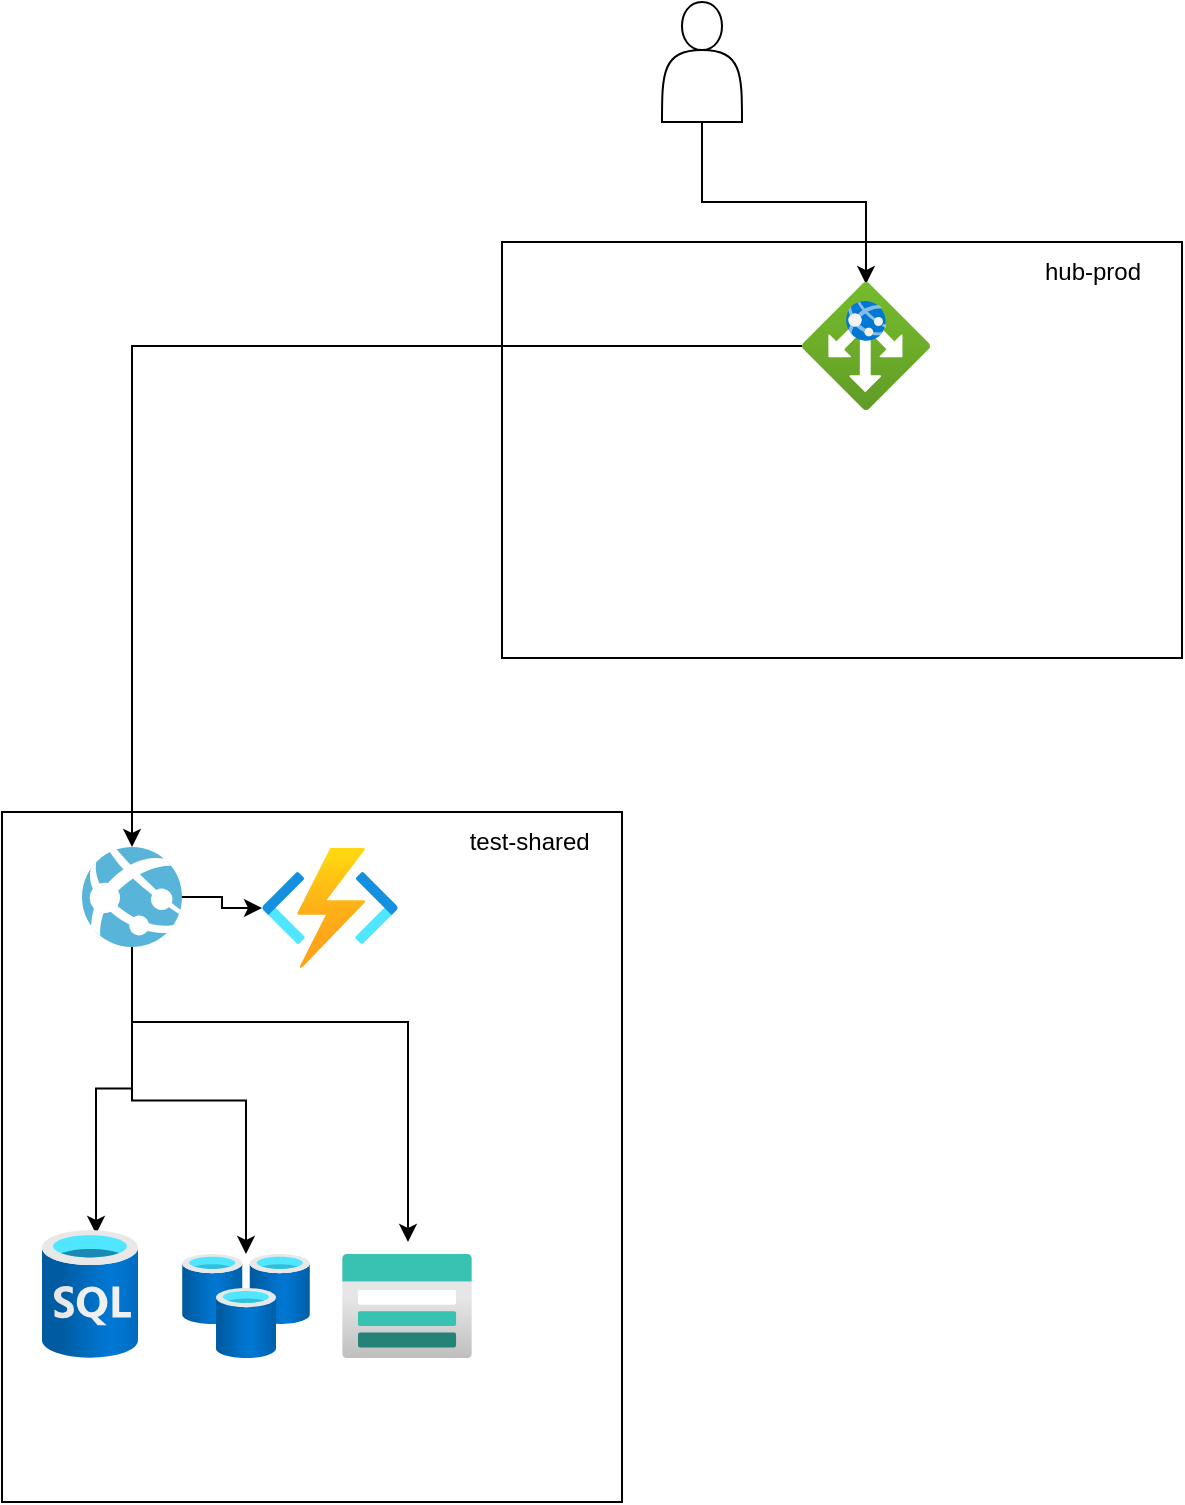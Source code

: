 <mxfile version="20.6.0" type="github">
  <diagram id="S8AzjeqguJFW2h-BftXc" name="Page-1">
    <mxGraphModel dx="2677" dy="1146" grid="1" gridSize="10" guides="1" tooltips="1" connect="1" arrows="1" fold="1" page="1" pageScale="1" pageWidth="827" pageHeight="1169" math="0" shadow="0">
      <root>
        <mxCell id="0" />
        <mxCell id="1" parent="0" />
        <mxCell id="3WhOSS8AG-0h2Nhfrbms-7" value="&lt;div style=&quot;line-height: 120%;&quot;&gt;&lt;br&gt;&lt;/div&gt;" style="rounded=0;whiteSpace=wrap;html=1;align=right;" vertex="1" parent="1">
          <mxGeometry x="30" y="555" width="310" height="345" as="geometry" />
        </mxCell>
        <mxCell id="3WhOSS8AG-0h2Nhfrbms-5" value="" style="rounded=0;whiteSpace=wrap;html=1;" vertex="1" parent="1">
          <mxGeometry x="280" y="270" width="340" height="208" as="geometry" />
        </mxCell>
        <mxCell id="3WhOSS8AG-0h2Nhfrbms-3" style="edgeStyle=orthogonalEdgeStyle;rounded=0;orthogonalLoop=1;jettySize=auto;html=1;exitX=0.5;exitY=1;exitDx=0;exitDy=0;entryX=0.5;entryY=0.016;entryDx=0;entryDy=0;entryPerimeter=0;" edge="1" parent="1" source="3WhOSS8AG-0h2Nhfrbms-1" target="3WhOSS8AG-0h2Nhfrbms-2">
          <mxGeometry relative="1" as="geometry" />
        </mxCell>
        <mxCell id="3WhOSS8AG-0h2Nhfrbms-1" value="" style="shape=actor;whiteSpace=wrap;html=1;" vertex="1" parent="1">
          <mxGeometry x="360" y="150" width="40" height="60" as="geometry" />
        </mxCell>
        <mxCell id="3WhOSS8AG-0h2Nhfrbms-20" style="edgeStyle=orthogonalEdgeStyle;rounded=0;orthogonalLoop=1;jettySize=auto;html=1;" edge="1" parent="1" source="3WhOSS8AG-0h2Nhfrbms-2" target="3WhOSS8AG-0h2Nhfrbms-13">
          <mxGeometry relative="1" as="geometry" />
        </mxCell>
        <mxCell id="3WhOSS8AG-0h2Nhfrbms-2" value="" style="aspect=fixed;html=1;points=[];align=center;image;fontSize=12;image=img/lib/azure2/networking/Application_Gateways.svg;" vertex="1" parent="1">
          <mxGeometry x="430" y="290" width="64" height="64" as="geometry" />
        </mxCell>
        <mxCell id="3WhOSS8AG-0h2Nhfrbms-21" value="" style="edgeStyle=orthogonalEdgeStyle;rounded=0;orthogonalLoop=1;jettySize=auto;html=1;" edge="1" parent="1" source="3WhOSS8AG-0h2Nhfrbms-13" target="3WhOSS8AG-0h2Nhfrbms-19">
          <mxGeometry relative="1" as="geometry" />
        </mxCell>
        <mxCell id="3WhOSS8AG-0h2Nhfrbms-22" style="edgeStyle=orthogonalEdgeStyle;rounded=0;orthogonalLoop=1;jettySize=auto;html=1;entryX=0.563;entryY=0.031;entryDx=0;entryDy=0;entryPerimeter=0;" edge="1" parent="1" source="3WhOSS8AG-0h2Nhfrbms-13" target="3WhOSS8AG-0h2Nhfrbms-14">
          <mxGeometry relative="1" as="geometry" />
        </mxCell>
        <mxCell id="3WhOSS8AG-0h2Nhfrbms-23" style="edgeStyle=orthogonalEdgeStyle;rounded=0;orthogonalLoop=1;jettySize=auto;html=1;" edge="1" parent="1" source="3WhOSS8AG-0h2Nhfrbms-13" target="3WhOSS8AG-0h2Nhfrbms-18">
          <mxGeometry relative="1" as="geometry" />
        </mxCell>
        <mxCell id="3WhOSS8AG-0h2Nhfrbms-26" style="edgeStyle=orthogonalEdgeStyle;rounded=0;orthogonalLoop=1;jettySize=auto;html=1;" edge="1" parent="1" source="3WhOSS8AG-0h2Nhfrbms-13">
          <mxGeometry relative="1" as="geometry">
            <mxPoint x="233" y="770" as="targetPoint" />
            <Array as="points">
              <mxPoint x="95" y="660" />
              <mxPoint x="233" y="660" />
            </Array>
          </mxGeometry>
        </mxCell>
        <mxCell id="3WhOSS8AG-0h2Nhfrbms-13" value="" style="sketch=0;aspect=fixed;html=1;points=[];align=center;image;fontSize=12;image=img/lib/mscae/App_Services.svg;" vertex="1" parent="1">
          <mxGeometry x="70" y="572.5" width="50" height="50" as="geometry" />
        </mxCell>
        <mxCell id="3WhOSS8AG-0h2Nhfrbms-14" value="" style="aspect=fixed;html=1;points=[];align=center;image;fontSize=12;image=img/lib/azure2/databases/SQL_Database.svg;" vertex="1" parent="1">
          <mxGeometry x="50" y="764" width="48" height="64" as="geometry" />
        </mxCell>
        <mxCell id="3WhOSS8AG-0h2Nhfrbms-18" value="" style="aspect=fixed;html=1;points=[];align=center;image;fontSize=12;image=img/lib/azure2/databases/Cache_Redis.svg;" vertex="1" parent="1">
          <mxGeometry x="120" y="776" width="64" height="52" as="geometry" />
        </mxCell>
        <mxCell id="3WhOSS8AG-0h2Nhfrbms-19" value="" style="aspect=fixed;html=1;points=[];align=center;image;fontSize=12;image=img/lib/azure2/compute/Function_Apps.svg;" vertex="1" parent="1">
          <mxGeometry x="160" y="573" width="68" height="60" as="geometry" />
        </mxCell>
        <mxCell id="3WhOSS8AG-0h2Nhfrbms-24" value="test-shared&amp;nbsp;" style="text;html=1;resizable=0;autosize=1;align=center;verticalAlign=middle;points=[];fillColor=none;strokeColor=none;rounded=0;" vertex="1" parent="1">
          <mxGeometry x="250" y="555" width="90" height="30" as="geometry" />
        </mxCell>
        <mxCell id="3WhOSS8AG-0h2Nhfrbms-25" value="" style="aspect=fixed;html=1;points=[];align=center;image;fontSize=12;image=img/lib/azure2/storage/Storage_Accounts.svg;" vertex="1" parent="1">
          <mxGeometry x="200" y="776" width="65" height="52" as="geometry" />
        </mxCell>
        <mxCell id="3WhOSS8AG-0h2Nhfrbms-27" value="hub-prod" style="text;html=1;resizable=0;autosize=1;align=center;verticalAlign=middle;points=[];fillColor=none;strokeColor=none;rounded=0;" vertex="1" parent="1">
          <mxGeometry x="540" y="270" width="70" height="30" as="geometry" />
        </mxCell>
      </root>
    </mxGraphModel>
  </diagram>
</mxfile>
